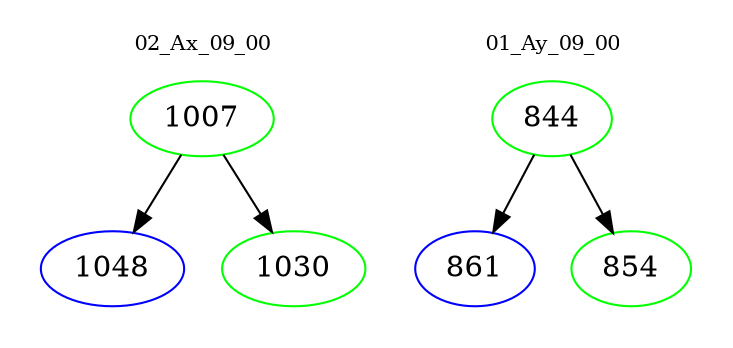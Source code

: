 digraph{
subgraph cluster_0 {
color = white
label = "02_Ax_09_00";
fontsize=10;
T0_1007 [label="1007", color="green"]
T0_1007 -> T0_1048 [color="black"]
T0_1048 [label="1048", color="blue"]
T0_1007 -> T0_1030 [color="black"]
T0_1030 [label="1030", color="green"]
}
subgraph cluster_1 {
color = white
label = "01_Ay_09_00";
fontsize=10;
T1_844 [label="844", color="green"]
T1_844 -> T1_861 [color="black"]
T1_861 [label="861", color="blue"]
T1_844 -> T1_854 [color="black"]
T1_854 [label="854", color="green"]
}
}
